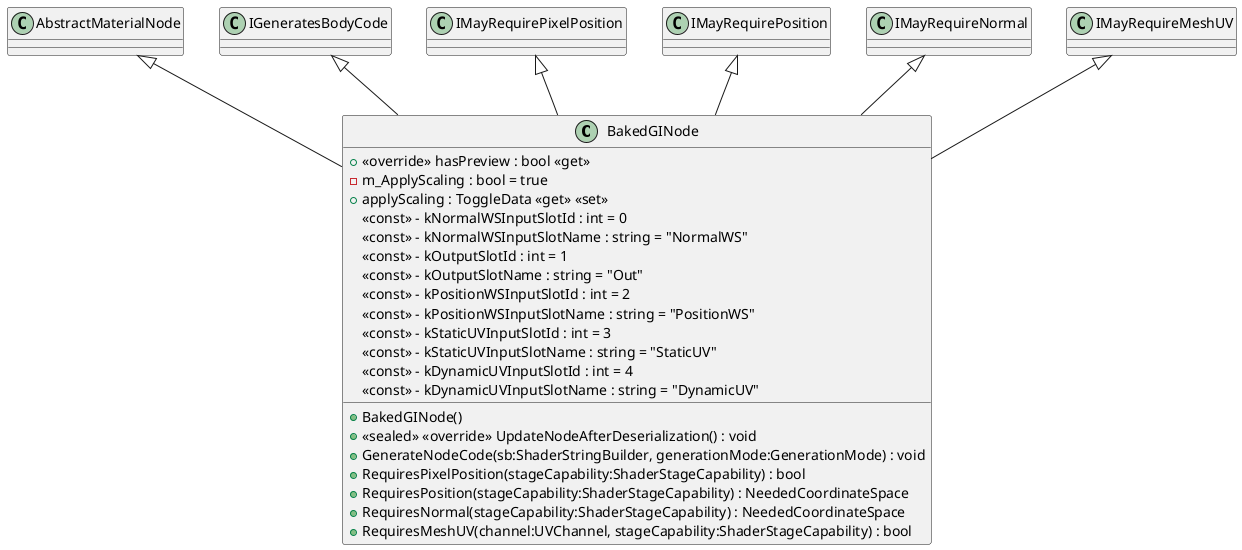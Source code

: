@startuml
class BakedGINode {
    + <<override>> hasPreview : bool <<get>>
    + BakedGINode()
    - m_ApplyScaling : bool = true
    + applyScaling : ToggleData <<get>> <<set>>
    <<const>> - kNormalWSInputSlotId : int = 0
    <<const>> - kNormalWSInputSlotName : string = "NormalWS"
    <<const>> - kOutputSlotId : int = 1
    <<const>> - kOutputSlotName : string = "Out"
    <<const>> - kPositionWSInputSlotId : int = 2
    <<const>> - kPositionWSInputSlotName : string = "PositionWS"
    <<const>> - kStaticUVInputSlotId : int = 3
    <<const>> - kStaticUVInputSlotName : string = "StaticUV"
    <<const>> - kDynamicUVInputSlotId : int = 4
    <<const>> - kDynamicUVInputSlotName : string = "DynamicUV"
    + <<sealed>> <<override>> UpdateNodeAfterDeserialization() : void
    + GenerateNodeCode(sb:ShaderStringBuilder, generationMode:GenerationMode) : void
    + RequiresPixelPosition(stageCapability:ShaderStageCapability) : bool
    + RequiresPosition(stageCapability:ShaderStageCapability) : NeededCoordinateSpace
    + RequiresNormal(stageCapability:ShaderStageCapability) : NeededCoordinateSpace
    + RequiresMeshUV(channel:UVChannel, stageCapability:ShaderStageCapability) : bool
}
AbstractMaterialNode <|-- BakedGINode
IGeneratesBodyCode <|-- BakedGINode
IMayRequirePixelPosition <|-- BakedGINode
IMayRequirePosition <|-- BakedGINode
IMayRequireNormal <|-- BakedGINode
IMayRequireMeshUV <|-- BakedGINode
@enduml

